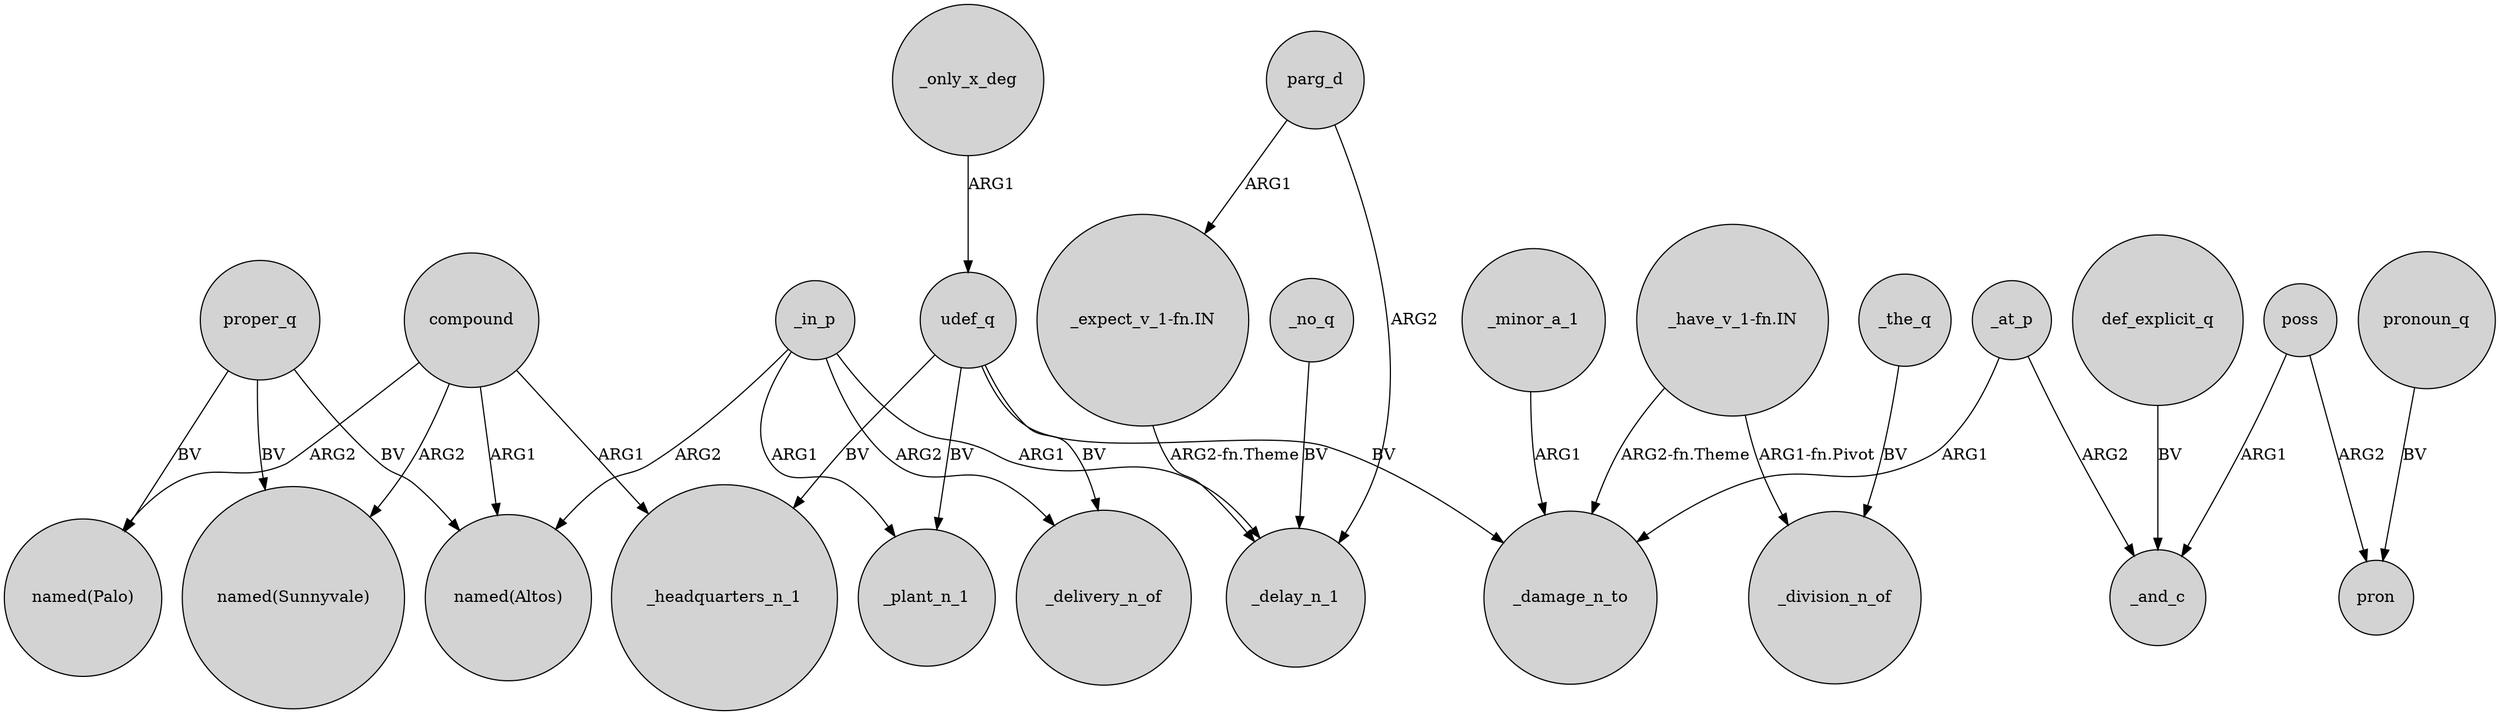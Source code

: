 digraph {
	node [shape=circle style=filled]
	_only_x_deg -> udef_q [label=ARG1]
	"_have_v_1-fn.IN" -> _division_n_of [label="ARG1-fn.Pivot"]
	poss -> pron [label=ARG2]
	poss -> _and_c [label=ARG1]
	udef_q -> _headquarters_n_1 [label=BV]
	proper_q -> "named(Altos)" [label=BV]
	def_explicit_q -> _and_c [label=BV]
	udef_q -> _delivery_n_of [label=BV]
	_in_p -> "named(Altos)" [label=ARG2]
	compound -> _headquarters_n_1 [label=ARG1]
	compound -> "named(Altos)" [label=ARG1]
	_at_p -> _damage_n_to [label=ARG1]
	_in_p -> _plant_n_1 [label=ARG1]
	pronoun_q -> pron [label=BV]
	udef_q -> _damage_n_to [label=BV]
	parg_d -> "_expect_v_1-fn.IN" [label=ARG1]
	"_have_v_1-fn.IN" -> _damage_n_to [label="ARG2-fn.Theme"]
	udef_q -> _plant_n_1 [label=BV]
	_in_p -> _delivery_n_of [label=ARG2]
	proper_q -> "named(Palo)" [label=BV]
	_no_q -> _delay_n_1 [label=BV]
	"_expect_v_1-fn.IN" -> _delay_n_1 [label="ARG2-fn.Theme"]
	_in_p -> _delay_n_1 [label=ARG1]
	compound -> "named(Sunnyvale)" [label=ARG2]
	_minor_a_1 -> _damage_n_to [label=ARG1]
	proper_q -> "named(Sunnyvale)" [label=BV]
	_at_p -> _and_c [label=ARG2]
	compound -> "named(Palo)" [label=ARG2]
	parg_d -> _delay_n_1 [label=ARG2]
	_the_q -> _division_n_of [label=BV]
}

